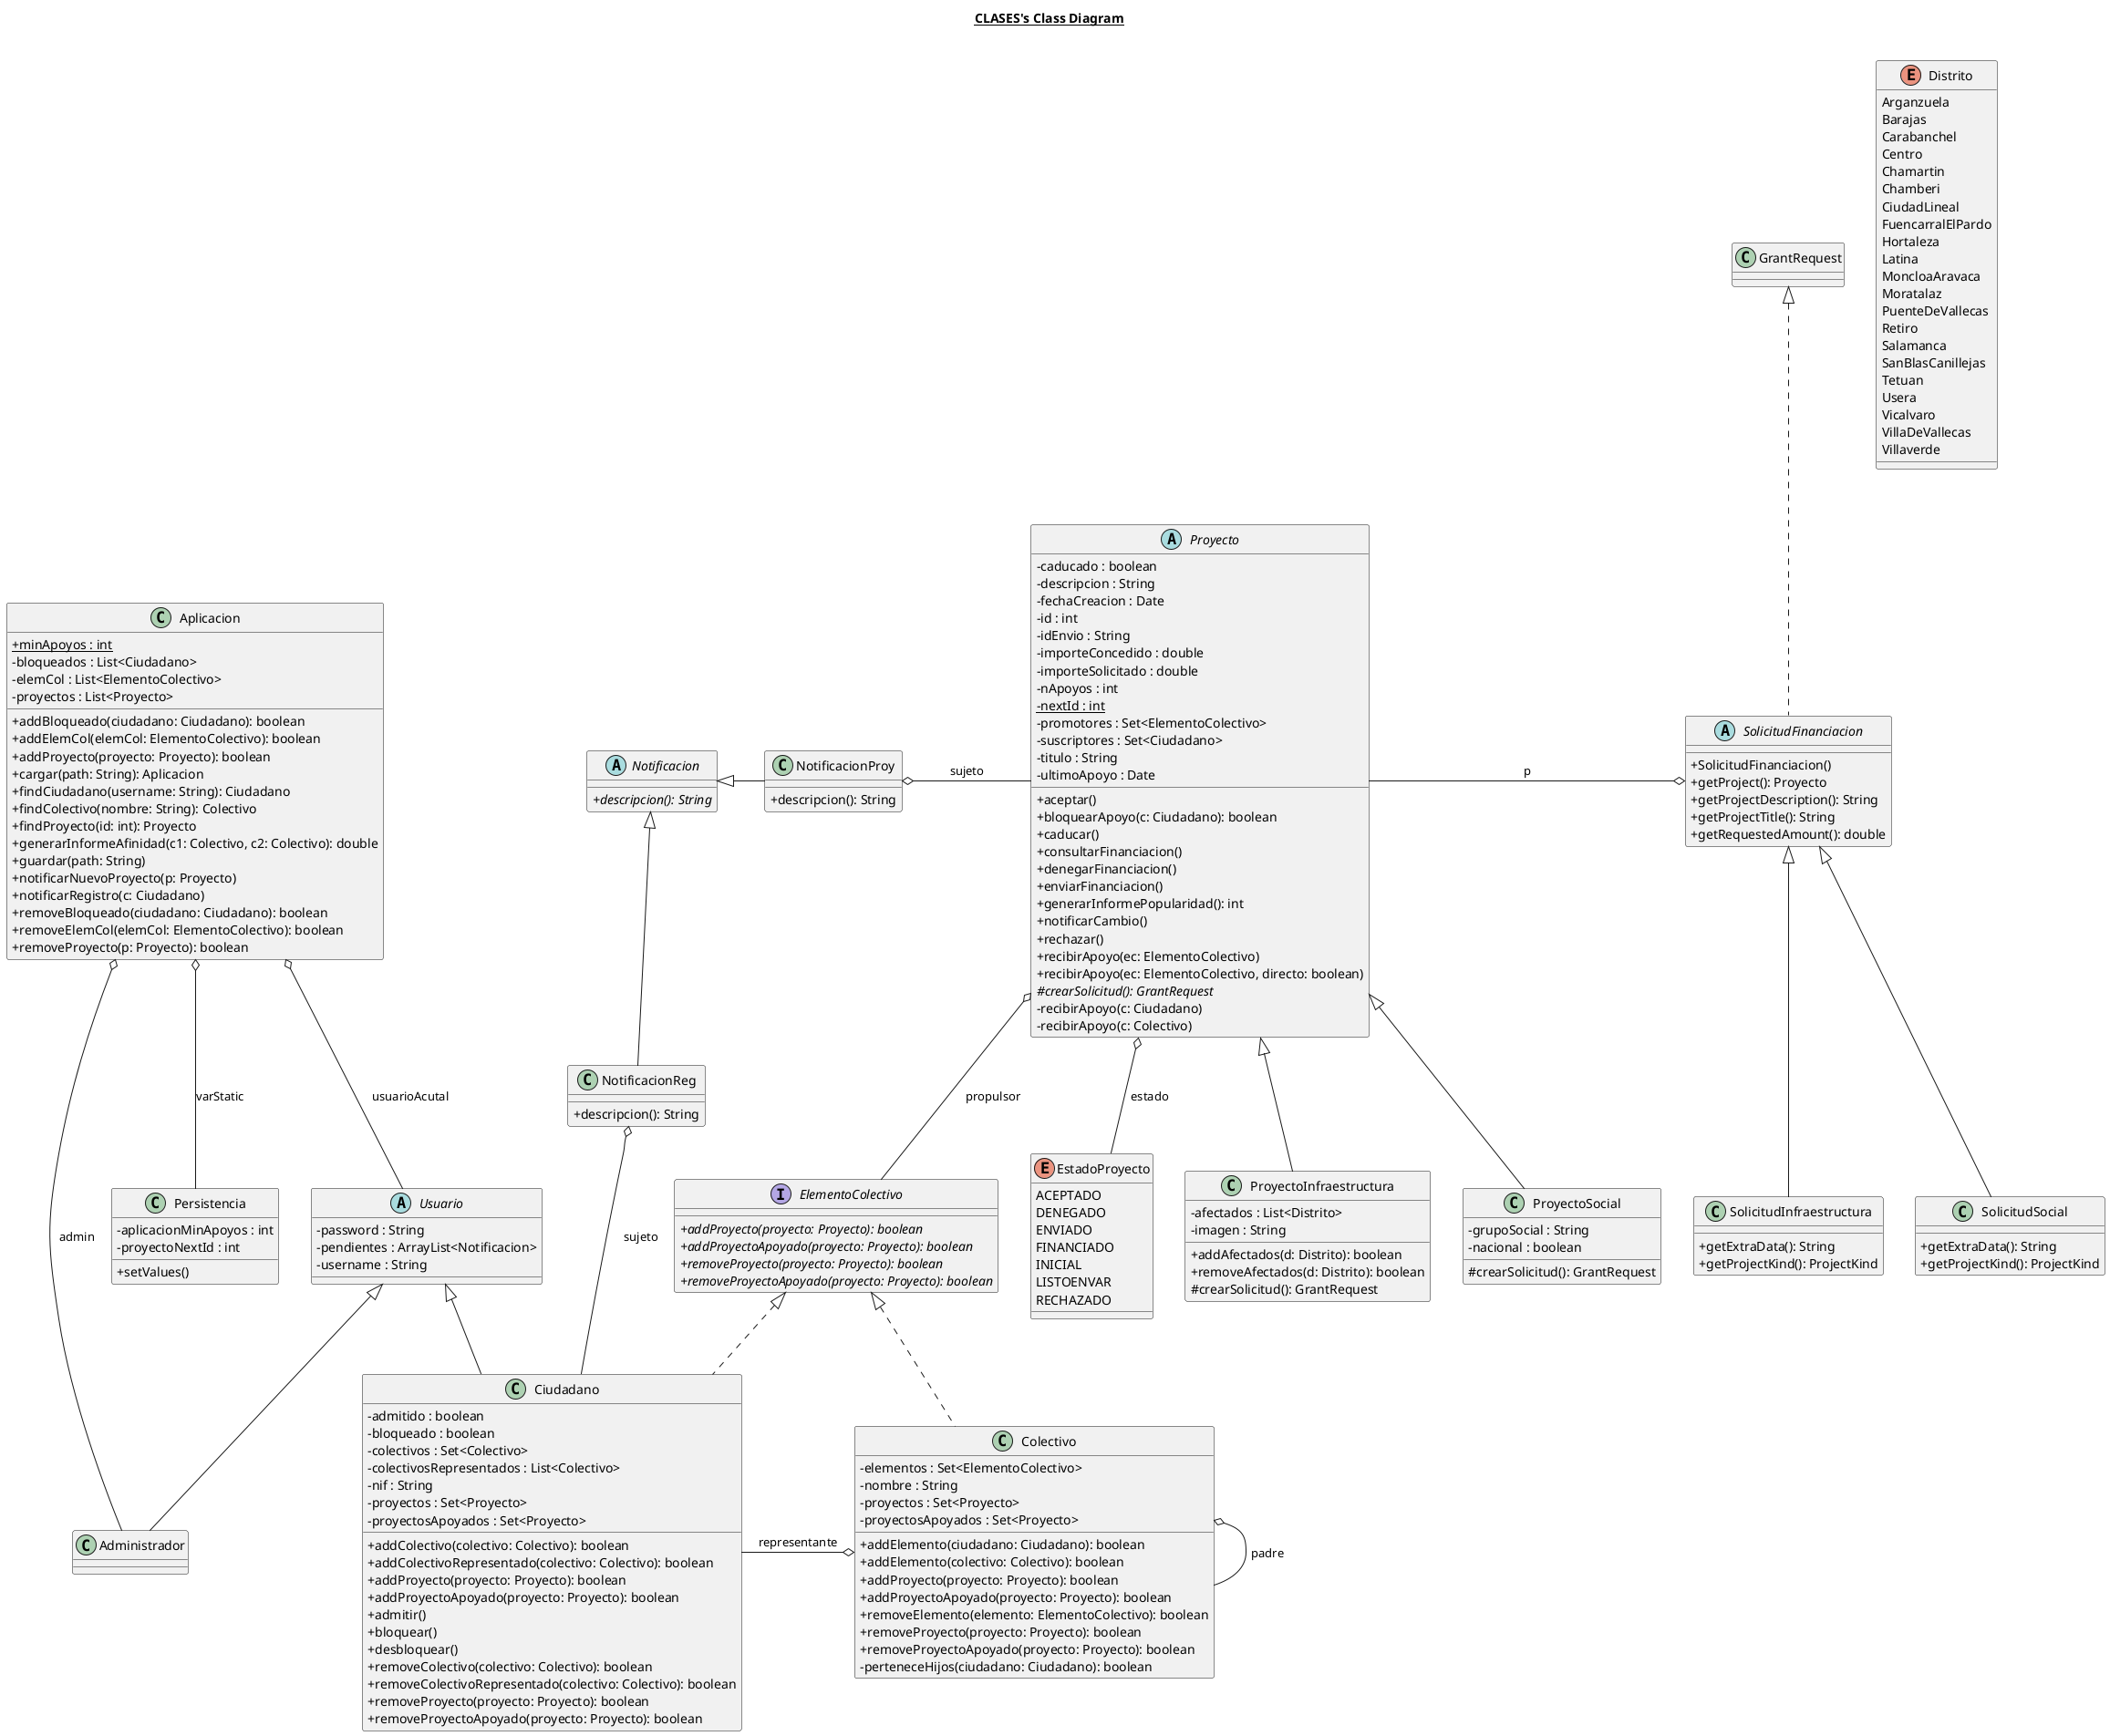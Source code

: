 @startuml

title __CLASES's Class Diagram__\n

skinparam classAttributeIconSize 0

      class Administrador {
      }
  
      class Aplicacion {
          {static} + minApoyos : int
          - bloqueados : List<Ciudadano>
          - elemCol : List<ElementoColectivo>
          - proyectos : List<Proyecto>
          + addBloqueado(ciudadano: Ciudadano): boolean
          + addElemCol(elemCol: ElementoColectivo): boolean
          + addProyecto(proyecto: Proyecto): boolean
          + cargar(path: String): Aplicacion
          + findCiudadano(username: String): Ciudadano
          + findColectivo(nombre: String): Colectivo
          + findProyecto(id: int): Proyecto
          + generarInformeAfinidad(c1: Colectivo, c2: Colectivo): double
          + guardar(path: String)
          + notificarNuevoProyecto(p: Proyecto)
          + notificarRegistro(c: Ciudadano)
          + removeBloqueado(ciudadano: Ciudadano): boolean
          + removeElemCol(elemCol: ElementoColectivo): boolean
          + removeProyecto(p: Proyecto): boolean
      }
  

    class Ciudadano {
      - admitido : boolean
      - bloqueado : boolean
      - colectivos : Set<Colectivo>
      - colectivosRepresentados : List<Colectivo>
      - nif : String
      - proyectos : Set<Proyecto>
      - proyectosApoyados : Set<Proyecto>
      + addColectivo(colectivo: Colectivo): boolean
      + addColectivoRepresentado(colectivo: Colectivo): boolean
      + addProyecto(proyecto: Proyecto): boolean
      + addProyectoApoyado(proyecto: Proyecto): boolean
      + admitir()
      + bloquear()
      + desbloquear()
      + removeColectivo(colectivo: Colectivo): boolean
      + removeColectivoRepresentado(colectivo: Colectivo): boolean
      + removeProyecto(proyecto: Proyecto): boolean
      + removeProyectoApoyado(proyecto: Proyecto): boolean
    }

      class Colectivo {
          - elementos : Set<ElementoColectivo>
          - nombre : String
          - proyectos : Set<Proyecto>
          - proyectosApoyados : Set<Proyecto>
          + addElemento(ciudadano: Ciudadano): boolean
          + addElemento(colectivo: Colectivo): boolean
          + addProyecto(proyecto: Proyecto): boolean
          + addProyectoApoyado(proyecto: Proyecto): boolean
          + removeElemento(elemento: ElementoColectivo): boolean
          + removeProyecto(proyecto: Proyecto): boolean
          + removeProyectoApoyado(proyecto: Proyecto): boolean
          - perteneceHijos(ciudadano: Ciudadano): boolean
      }

      enum Distrito {
        Arganzuela
        Barajas
        Carabanchel
        Centro
        Chamartin
        Chamberi
        CiudadLineal
        FuencarralElPardo
        Hortaleza
        Latina
        MoncloaAravaca
        Moratalaz
        PuenteDeVallecas
        Retiro
        Salamanca
        SanBlasCanillejas
        Tetuan
        Usera
        Vicalvaro
        VillaDeVallecas
        Villaverde
      }
  

      interface ElementoColectivo {
          {abstract} + addProyecto(proyecto: Proyecto): boolean
          {abstract} + addProyectoApoyado(proyecto: Proyecto): boolean
          {abstract} + removeProyecto(proyecto: Proyecto): boolean
          {abstract} + removeProyectoApoyado(proyecto: Proyecto): boolean
      }

      enum EstadoProyecto {
        ACEPTADO
        DENEGADO
        ENVIADO
        FINANCIADO
        INICIAL
        LISTOENVAR
        RECHAZADO
      }

      abstract class Notificacion {
          {abstract} + descripcion(): String
      }

      class NotificacionProy {
          + descripcion(): String
      }

      class NotificacionReg {
          + descripcion(): String
      }

      class Persistencia {
          - aplicacionMinApoyos : int
          - proyectoNextId : int
          + setValues()
      }

      abstract class Proyecto {
          - caducado : boolean
          - descripcion : String
          - fechaCreacion : Date
          - id : int
          - idEnvio : String
          - importeConcedido : double
          - importeSolicitado : double
          - nApoyos : int
          {static} - nextId : int
          - promotores : Set<ElementoColectivo>
          - suscriptores : Set<Ciudadano>
          - titulo : String
          - ultimoApoyo : Date
          + aceptar()
          + bloquearApoyo(c: Ciudadano): boolean
          + caducar()
          + consultarFinanciacion()
          + denegarFinanciacion()
          + enviarFinanciacion()
          + generarInformePopularidad(): int
          + notificarCambio()
          + rechazar()
          + recibirApoyo(ec: ElementoColectivo)
          + recibirApoyo(ec: ElementoColectivo, directo: boolean)
          {abstract} # crearSolicitud(): GrantRequest
          - recibirApoyo(c: Ciudadano)
          - recibirApoyo(c: Colectivo)
      }

      class ProyectoInfraestructura {
          - afectados : List<Distrito>
          - imagen : String
          + addAfectados(d: Distrito): boolean
          + removeAfectados(d: Distrito): boolean
          # crearSolicitud(): GrantRequest
      }

      class ProyectoSocial {
          - grupoSocial : String
          - nacional : boolean
          # crearSolicitud(): GrantRequest
      }

      abstract class SolicitudFinanciacion {
          + SolicitudFinanciacion()
          + getProject(): Proyecto
          + getProjectDescription(): String
          + getProjectTitle(): String
          + getRequestedAmount(): double
      }

      class SolicitudInfraestructura {
          + getExtraData(): String
          + getProjectKind(): ProjectKind
      }

      class SolicitudSocial {
          + getExtraData(): String
          + getProjectKind(): ProjectKind
      }

      abstract class Usuario {
          - password : String
          - pendientes : ArrayList<Notificacion>
          - username : String
      }
  

  Administrador -up-|> Usuario
  Aplicacion o-- Administrador : admin
  Aplicacion o-- Usuario : usuarioAcutal
  Aplicacion o-- Persistencia : varStatic
  Ciudadano .up.|> ElementoColectivo
  Ciudadano -up-|> Usuario
  Colectivo .up.|> ElementoColectivo
  Colectivo o-- Colectivo : padre
  Colectivo o-left- Ciudadano : representante
  NotificacionProy -left-|> Notificacion
  NotificacionProy o-right- Proyecto : sujeto
  NotificacionReg -left-|> Notificacion
  NotificacionReg o-- Ciudadano : sujeto
  Proyecto o-- EstadoProyecto : estado
  Proyecto o-- ElementoColectivo : propulsor
  ProyectoInfraestructura -up-|> Proyecto
  ProyectoSocial -up-|> Proyecto
  SolicitudFinanciacion .up.|> GrantRequest
  SolicitudFinanciacion o-left- Proyecto : p
  SolicitudInfraestructura -up-|> SolicitudFinanciacion
  SolicitudSocial -up-|> SolicitudFinanciacion


@enduml
